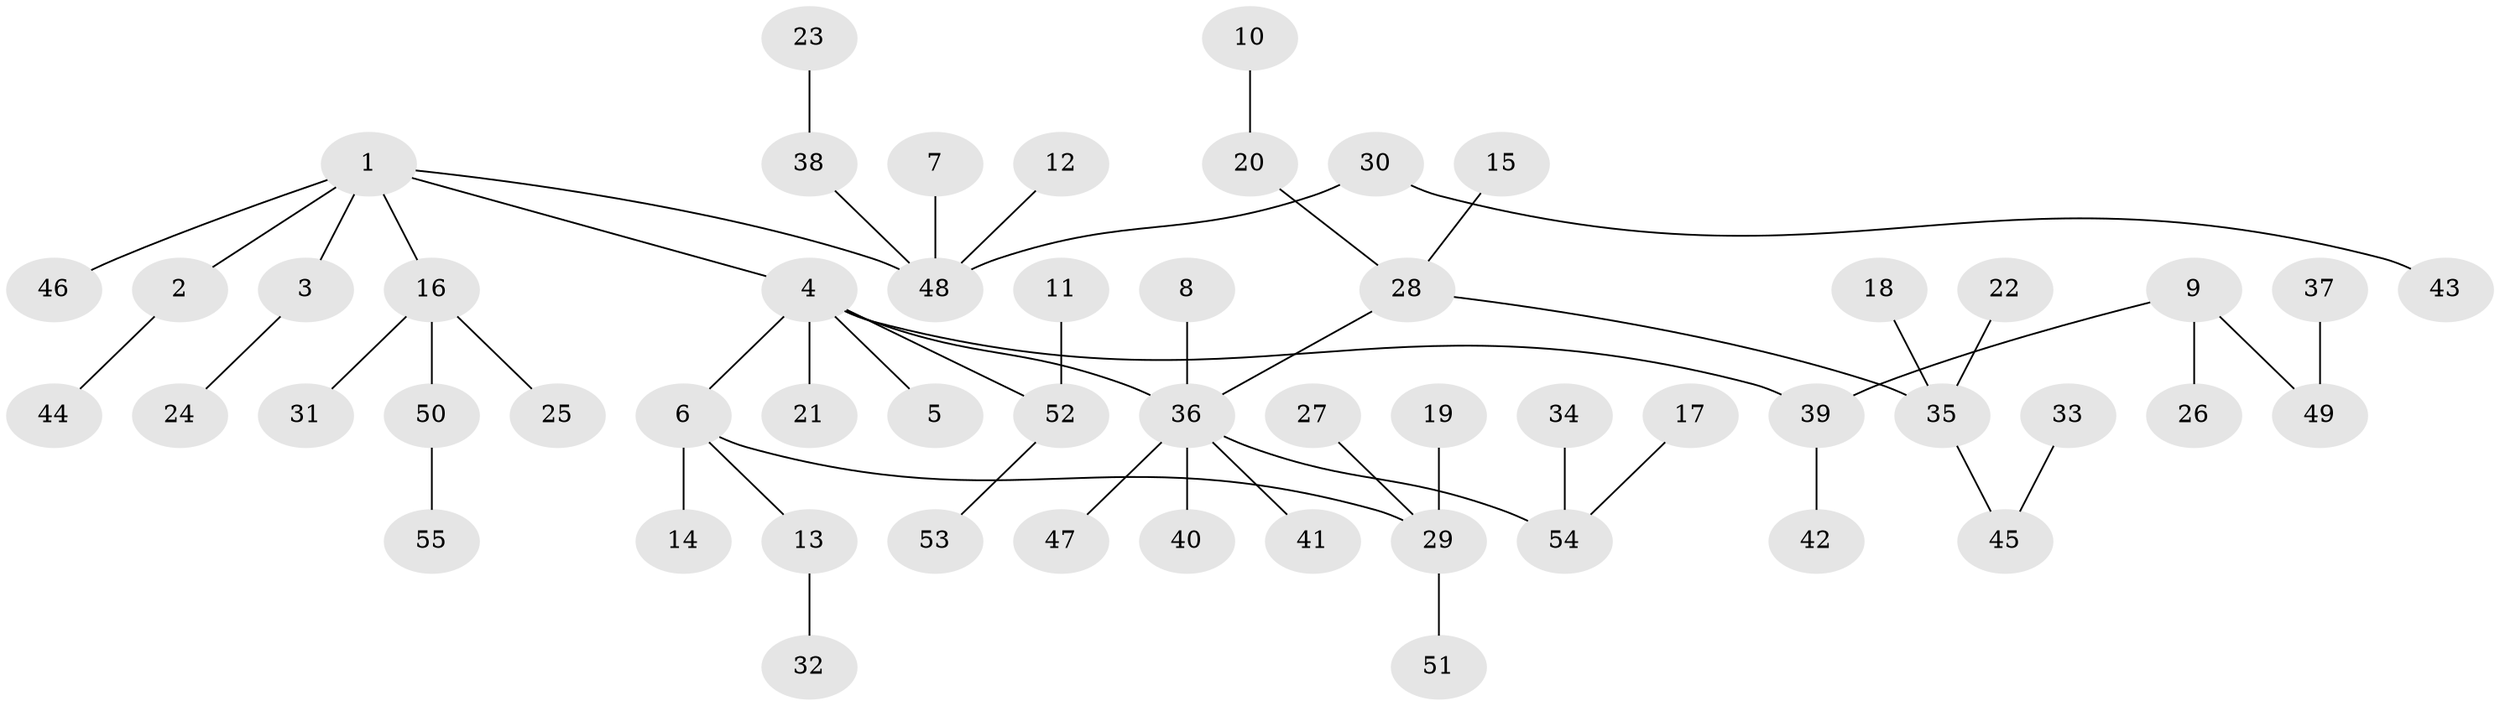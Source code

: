 // original degree distribution, {7: 0.01818181818181818, 6: 0.00909090909090909, 1: 0.5, 2: 0.24545454545454545, 3: 0.13636363636363635, 4: 0.05454545454545454, 5: 0.03636363636363636}
// Generated by graph-tools (version 1.1) at 2025/50/03/09/25 03:50:23]
// undirected, 55 vertices, 54 edges
graph export_dot {
graph [start="1"]
  node [color=gray90,style=filled];
  1;
  2;
  3;
  4;
  5;
  6;
  7;
  8;
  9;
  10;
  11;
  12;
  13;
  14;
  15;
  16;
  17;
  18;
  19;
  20;
  21;
  22;
  23;
  24;
  25;
  26;
  27;
  28;
  29;
  30;
  31;
  32;
  33;
  34;
  35;
  36;
  37;
  38;
  39;
  40;
  41;
  42;
  43;
  44;
  45;
  46;
  47;
  48;
  49;
  50;
  51;
  52;
  53;
  54;
  55;
  1 -- 2 [weight=1.0];
  1 -- 3 [weight=1.0];
  1 -- 4 [weight=1.0];
  1 -- 16 [weight=1.0];
  1 -- 46 [weight=1.0];
  1 -- 48 [weight=1.0];
  2 -- 44 [weight=1.0];
  3 -- 24 [weight=1.0];
  4 -- 5 [weight=1.0];
  4 -- 6 [weight=1.0];
  4 -- 21 [weight=1.0];
  4 -- 36 [weight=1.0];
  4 -- 39 [weight=1.0];
  4 -- 52 [weight=1.0];
  6 -- 13 [weight=1.0];
  6 -- 14 [weight=1.0];
  6 -- 29 [weight=1.0];
  7 -- 48 [weight=1.0];
  8 -- 36 [weight=1.0];
  9 -- 26 [weight=1.0];
  9 -- 39 [weight=1.0];
  9 -- 49 [weight=1.0];
  10 -- 20 [weight=1.0];
  11 -- 52 [weight=1.0];
  12 -- 48 [weight=1.0];
  13 -- 32 [weight=1.0];
  15 -- 28 [weight=1.0];
  16 -- 25 [weight=1.0];
  16 -- 31 [weight=1.0];
  16 -- 50 [weight=1.0];
  17 -- 54 [weight=1.0];
  18 -- 35 [weight=1.0];
  19 -- 29 [weight=1.0];
  20 -- 28 [weight=1.0];
  22 -- 35 [weight=1.0];
  23 -- 38 [weight=1.0];
  27 -- 29 [weight=1.0];
  28 -- 35 [weight=1.0];
  28 -- 36 [weight=1.0];
  29 -- 51 [weight=1.0];
  30 -- 43 [weight=1.0];
  30 -- 48 [weight=1.0];
  33 -- 45 [weight=1.0];
  34 -- 54 [weight=1.0];
  35 -- 45 [weight=1.0];
  36 -- 40 [weight=1.0];
  36 -- 41 [weight=1.0];
  36 -- 47 [weight=1.0];
  36 -- 54 [weight=1.0];
  37 -- 49 [weight=1.0];
  38 -- 48 [weight=1.0];
  39 -- 42 [weight=1.0];
  50 -- 55 [weight=1.0];
  52 -- 53 [weight=1.0];
}
